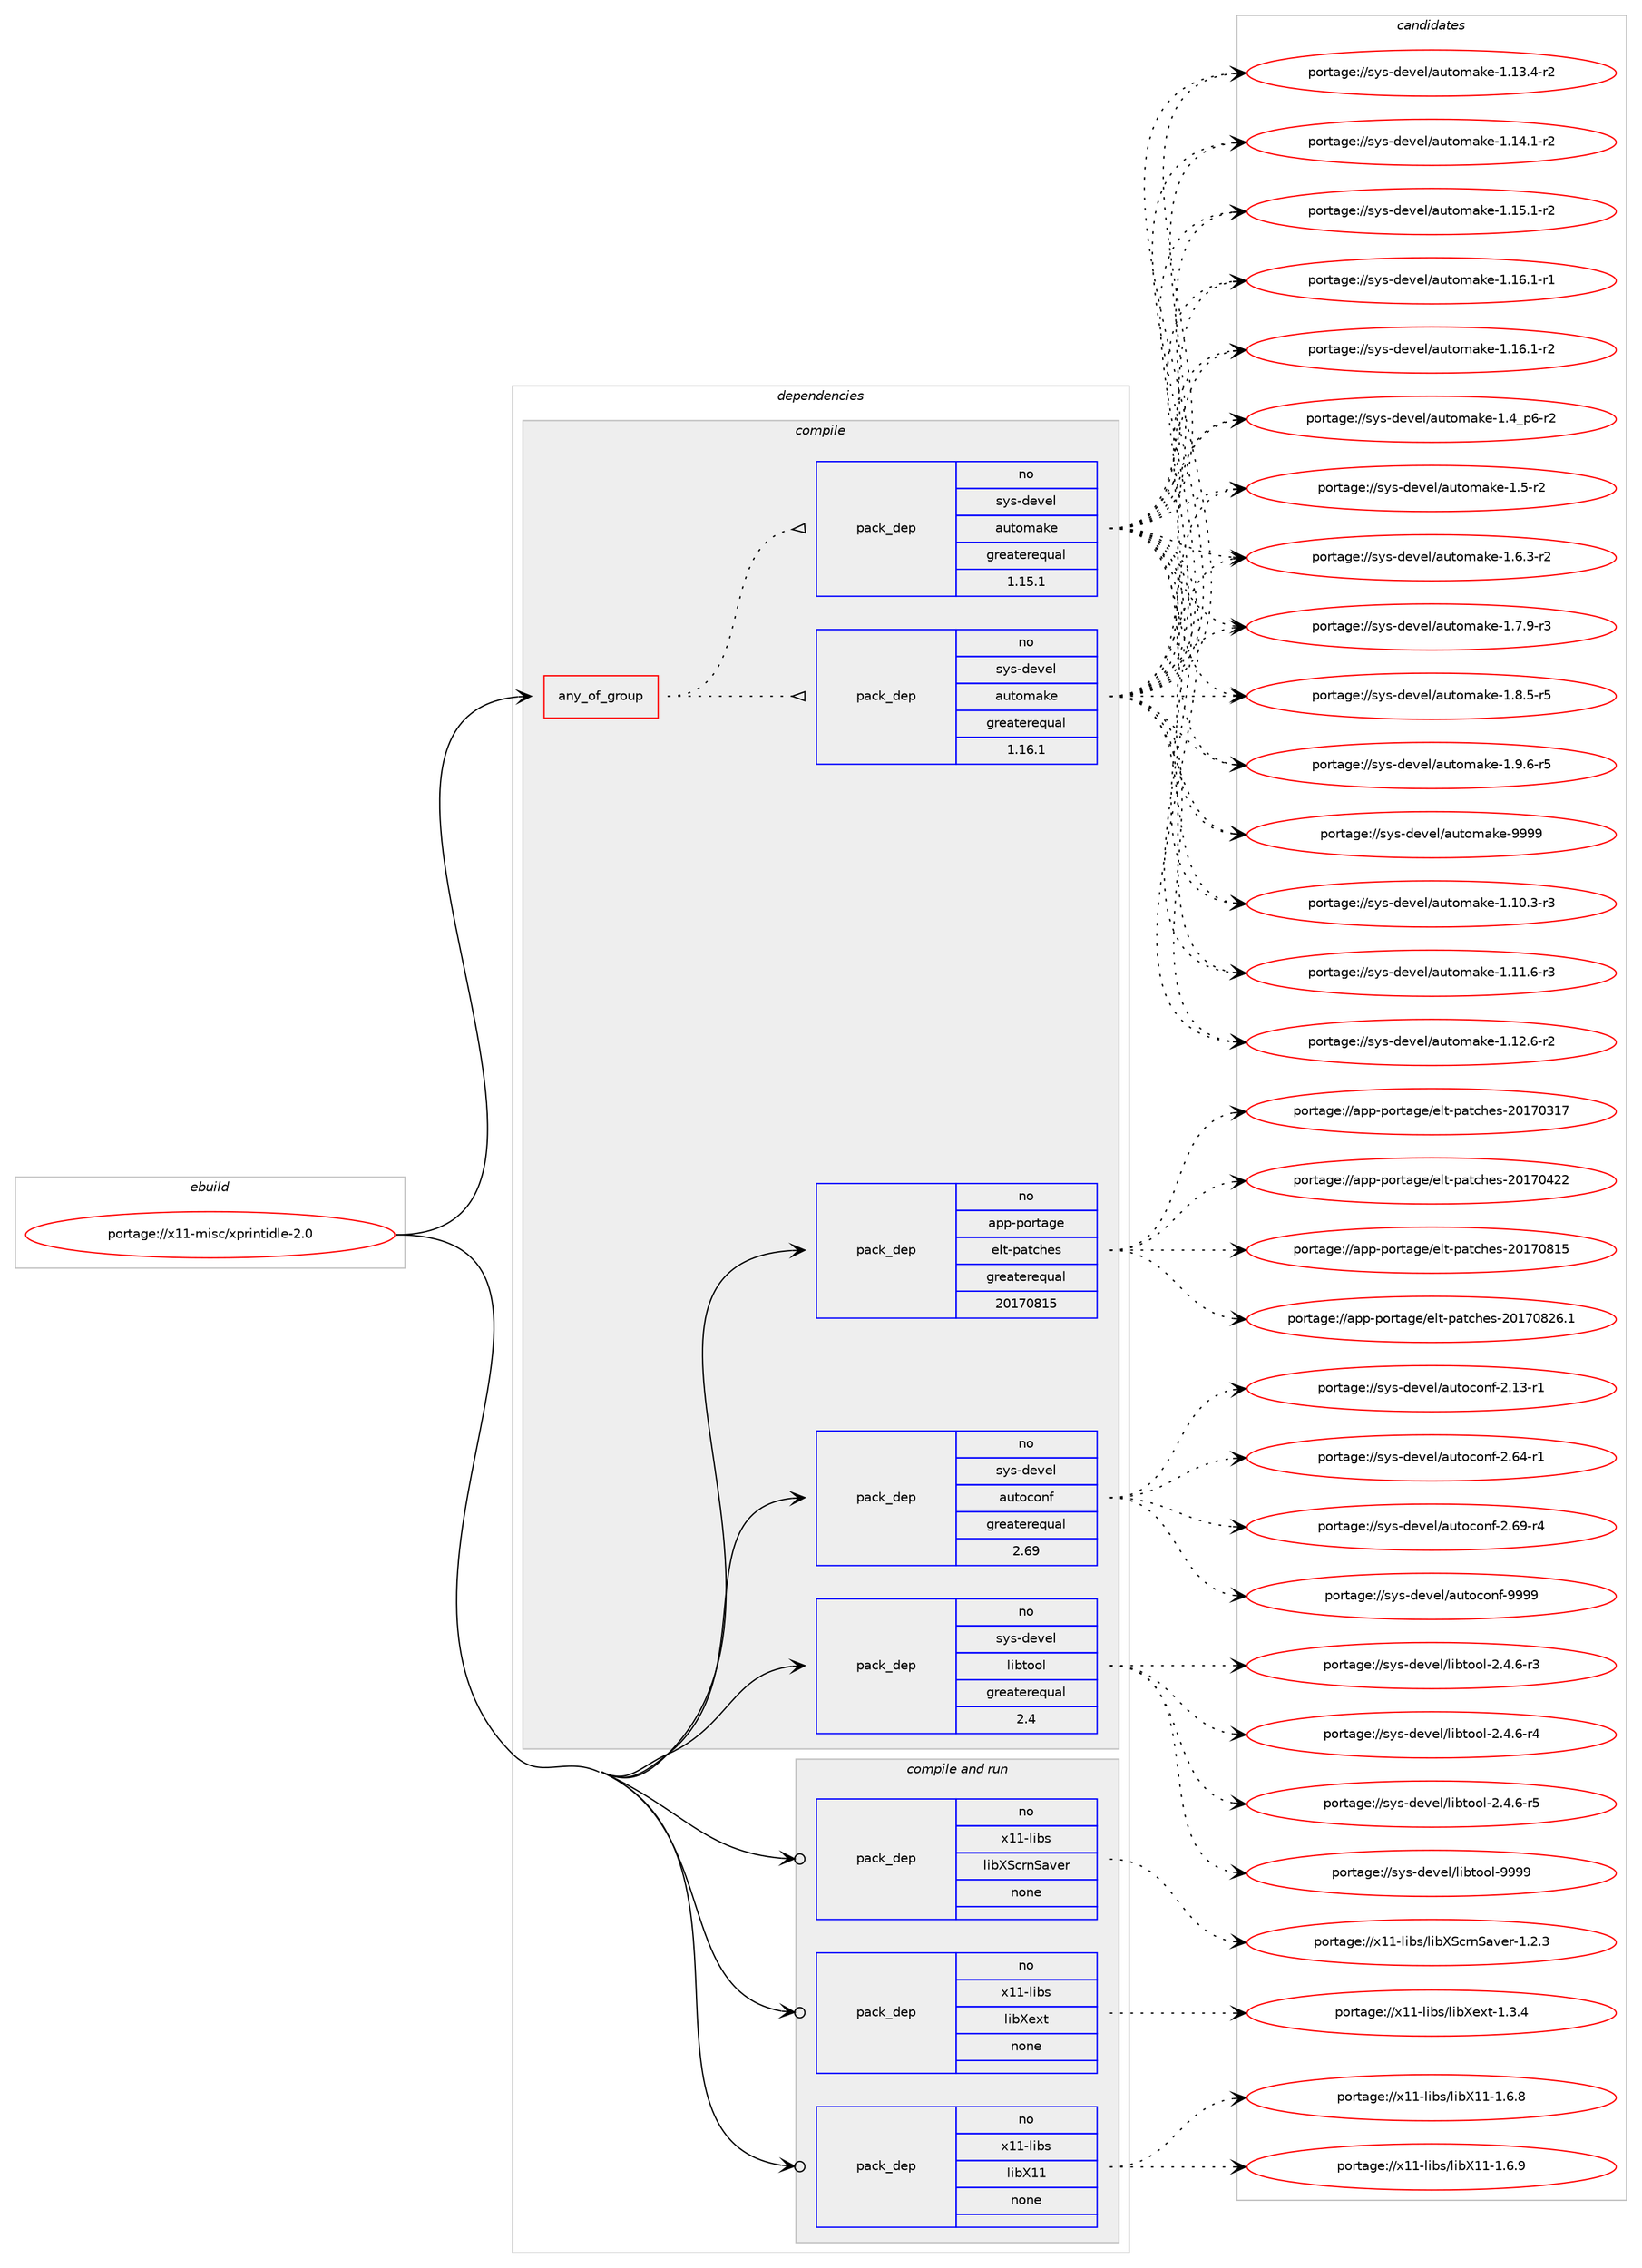 digraph prolog {

# *************
# Graph options
# *************

newrank=true;
concentrate=true;
compound=true;
graph [rankdir=LR,fontname=Helvetica,fontsize=10,ranksep=1.5];#, ranksep=2.5, nodesep=0.2];
edge  [arrowhead=vee];
node  [fontname=Helvetica,fontsize=10];

# **********
# The ebuild
# **********

subgraph cluster_leftcol {
color=gray;
rank=same;
label=<<i>ebuild</i>>;
id [label="portage://x11-misc/xprintidle-2.0", color=red, width=4, href="../x11-misc/xprintidle-2.0.svg"];
}

# ****************
# The dependencies
# ****************

subgraph cluster_midcol {
color=gray;
label=<<i>dependencies</i>>;
subgraph cluster_compile {
fillcolor="#eeeeee";
style=filled;
label=<<i>compile</i>>;
subgraph any7913 {
dependency455509 [label=<<TABLE BORDER="0" CELLBORDER="1" CELLSPACING="0" CELLPADDING="4"><TR><TD CELLPADDING="10">any_of_group</TD></TR></TABLE>>, shape=none, color=red];subgraph pack338569 {
dependency455510 [label=<<TABLE BORDER="0" CELLBORDER="1" CELLSPACING="0" CELLPADDING="4" WIDTH="220"><TR><TD ROWSPAN="6" CELLPADDING="30">pack_dep</TD></TR><TR><TD WIDTH="110">no</TD></TR><TR><TD>sys-devel</TD></TR><TR><TD>automake</TD></TR><TR><TD>greaterequal</TD></TR><TR><TD>1.16.1</TD></TR></TABLE>>, shape=none, color=blue];
}
dependency455509:e -> dependency455510:w [weight=20,style="dotted",arrowhead="oinv"];
subgraph pack338570 {
dependency455511 [label=<<TABLE BORDER="0" CELLBORDER="1" CELLSPACING="0" CELLPADDING="4" WIDTH="220"><TR><TD ROWSPAN="6" CELLPADDING="30">pack_dep</TD></TR><TR><TD WIDTH="110">no</TD></TR><TR><TD>sys-devel</TD></TR><TR><TD>automake</TD></TR><TR><TD>greaterequal</TD></TR><TR><TD>1.15.1</TD></TR></TABLE>>, shape=none, color=blue];
}
dependency455509:e -> dependency455511:w [weight=20,style="dotted",arrowhead="oinv"];
}
id:e -> dependency455509:w [weight=20,style="solid",arrowhead="vee"];
subgraph pack338571 {
dependency455512 [label=<<TABLE BORDER="0" CELLBORDER="1" CELLSPACING="0" CELLPADDING="4" WIDTH="220"><TR><TD ROWSPAN="6" CELLPADDING="30">pack_dep</TD></TR><TR><TD WIDTH="110">no</TD></TR><TR><TD>app-portage</TD></TR><TR><TD>elt-patches</TD></TR><TR><TD>greaterequal</TD></TR><TR><TD>20170815</TD></TR></TABLE>>, shape=none, color=blue];
}
id:e -> dependency455512:w [weight=20,style="solid",arrowhead="vee"];
subgraph pack338572 {
dependency455513 [label=<<TABLE BORDER="0" CELLBORDER="1" CELLSPACING="0" CELLPADDING="4" WIDTH="220"><TR><TD ROWSPAN="6" CELLPADDING="30">pack_dep</TD></TR><TR><TD WIDTH="110">no</TD></TR><TR><TD>sys-devel</TD></TR><TR><TD>autoconf</TD></TR><TR><TD>greaterequal</TD></TR><TR><TD>2.69</TD></TR></TABLE>>, shape=none, color=blue];
}
id:e -> dependency455513:w [weight=20,style="solid",arrowhead="vee"];
subgraph pack338573 {
dependency455514 [label=<<TABLE BORDER="0" CELLBORDER="1" CELLSPACING="0" CELLPADDING="4" WIDTH="220"><TR><TD ROWSPAN="6" CELLPADDING="30">pack_dep</TD></TR><TR><TD WIDTH="110">no</TD></TR><TR><TD>sys-devel</TD></TR><TR><TD>libtool</TD></TR><TR><TD>greaterequal</TD></TR><TR><TD>2.4</TD></TR></TABLE>>, shape=none, color=blue];
}
id:e -> dependency455514:w [weight=20,style="solid",arrowhead="vee"];
}
subgraph cluster_compileandrun {
fillcolor="#eeeeee";
style=filled;
label=<<i>compile and run</i>>;
subgraph pack338574 {
dependency455515 [label=<<TABLE BORDER="0" CELLBORDER="1" CELLSPACING="0" CELLPADDING="4" WIDTH="220"><TR><TD ROWSPAN="6" CELLPADDING="30">pack_dep</TD></TR><TR><TD WIDTH="110">no</TD></TR><TR><TD>x11-libs</TD></TR><TR><TD>libX11</TD></TR><TR><TD>none</TD></TR><TR><TD></TD></TR></TABLE>>, shape=none, color=blue];
}
id:e -> dependency455515:w [weight=20,style="solid",arrowhead="odotvee"];
subgraph pack338575 {
dependency455516 [label=<<TABLE BORDER="0" CELLBORDER="1" CELLSPACING="0" CELLPADDING="4" WIDTH="220"><TR><TD ROWSPAN="6" CELLPADDING="30">pack_dep</TD></TR><TR><TD WIDTH="110">no</TD></TR><TR><TD>x11-libs</TD></TR><TR><TD>libXScrnSaver</TD></TR><TR><TD>none</TD></TR><TR><TD></TD></TR></TABLE>>, shape=none, color=blue];
}
id:e -> dependency455516:w [weight=20,style="solid",arrowhead="odotvee"];
subgraph pack338576 {
dependency455517 [label=<<TABLE BORDER="0" CELLBORDER="1" CELLSPACING="0" CELLPADDING="4" WIDTH="220"><TR><TD ROWSPAN="6" CELLPADDING="30">pack_dep</TD></TR><TR><TD WIDTH="110">no</TD></TR><TR><TD>x11-libs</TD></TR><TR><TD>libXext</TD></TR><TR><TD>none</TD></TR><TR><TD></TD></TR></TABLE>>, shape=none, color=blue];
}
id:e -> dependency455517:w [weight=20,style="solid",arrowhead="odotvee"];
}
subgraph cluster_run {
fillcolor="#eeeeee";
style=filled;
label=<<i>run</i>>;
}
}

# **************
# The candidates
# **************

subgraph cluster_choices {
rank=same;
color=gray;
label=<<i>candidates</i>>;

subgraph choice338569 {
color=black;
nodesep=1;
choiceportage11512111545100101118101108479711711611110997107101454946494846514511451 [label="portage://sys-devel/automake-1.10.3-r3", color=red, width=4,href="../sys-devel/automake-1.10.3-r3.svg"];
choiceportage11512111545100101118101108479711711611110997107101454946494946544511451 [label="portage://sys-devel/automake-1.11.6-r3", color=red, width=4,href="../sys-devel/automake-1.11.6-r3.svg"];
choiceportage11512111545100101118101108479711711611110997107101454946495046544511450 [label="portage://sys-devel/automake-1.12.6-r2", color=red, width=4,href="../sys-devel/automake-1.12.6-r2.svg"];
choiceportage11512111545100101118101108479711711611110997107101454946495146524511450 [label="portage://sys-devel/automake-1.13.4-r2", color=red, width=4,href="../sys-devel/automake-1.13.4-r2.svg"];
choiceportage11512111545100101118101108479711711611110997107101454946495246494511450 [label="portage://sys-devel/automake-1.14.1-r2", color=red, width=4,href="../sys-devel/automake-1.14.1-r2.svg"];
choiceportage11512111545100101118101108479711711611110997107101454946495346494511450 [label="portage://sys-devel/automake-1.15.1-r2", color=red, width=4,href="../sys-devel/automake-1.15.1-r2.svg"];
choiceportage11512111545100101118101108479711711611110997107101454946495446494511449 [label="portage://sys-devel/automake-1.16.1-r1", color=red, width=4,href="../sys-devel/automake-1.16.1-r1.svg"];
choiceportage11512111545100101118101108479711711611110997107101454946495446494511450 [label="portage://sys-devel/automake-1.16.1-r2", color=red, width=4,href="../sys-devel/automake-1.16.1-r2.svg"];
choiceportage115121115451001011181011084797117116111109971071014549465295112544511450 [label="portage://sys-devel/automake-1.4_p6-r2", color=red, width=4,href="../sys-devel/automake-1.4_p6-r2.svg"];
choiceportage11512111545100101118101108479711711611110997107101454946534511450 [label="portage://sys-devel/automake-1.5-r2", color=red, width=4,href="../sys-devel/automake-1.5-r2.svg"];
choiceportage115121115451001011181011084797117116111109971071014549465446514511450 [label="portage://sys-devel/automake-1.6.3-r2", color=red, width=4,href="../sys-devel/automake-1.6.3-r2.svg"];
choiceportage115121115451001011181011084797117116111109971071014549465546574511451 [label="portage://sys-devel/automake-1.7.9-r3", color=red, width=4,href="../sys-devel/automake-1.7.9-r3.svg"];
choiceportage115121115451001011181011084797117116111109971071014549465646534511453 [label="portage://sys-devel/automake-1.8.5-r5", color=red, width=4,href="../sys-devel/automake-1.8.5-r5.svg"];
choiceportage115121115451001011181011084797117116111109971071014549465746544511453 [label="portage://sys-devel/automake-1.9.6-r5", color=red, width=4,href="../sys-devel/automake-1.9.6-r5.svg"];
choiceportage115121115451001011181011084797117116111109971071014557575757 [label="portage://sys-devel/automake-9999", color=red, width=4,href="../sys-devel/automake-9999.svg"];
dependency455510:e -> choiceportage11512111545100101118101108479711711611110997107101454946494846514511451:w [style=dotted,weight="100"];
dependency455510:e -> choiceportage11512111545100101118101108479711711611110997107101454946494946544511451:w [style=dotted,weight="100"];
dependency455510:e -> choiceportage11512111545100101118101108479711711611110997107101454946495046544511450:w [style=dotted,weight="100"];
dependency455510:e -> choiceportage11512111545100101118101108479711711611110997107101454946495146524511450:w [style=dotted,weight="100"];
dependency455510:e -> choiceportage11512111545100101118101108479711711611110997107101454946495246494511450:w [style=dotted,weight="100"];
dependency455510:e -> choiceportage11512111545100101118101108479711711611110997107101454946495346494511450:w [style=dotted,weight="100"];
dependency455510:e -> choiceportage11512111545100101118101108479711711611110997107101454946495446494511449:w [style=dotted,weight="100"];
dependency455510:e -> choiceportage11512111545100101118101108479711711611110997107101454946495446494511450:w [style=dotted,weight="100"];
dependency455510:e -> choiceportage115121115451001011181011084797117116111109971071014549465295112544511450:w [style=dotted,weight="100"];
dependency455510:e -> choiceportage11512111545100101118101108479711711611110997107101454946534511450:w [style=dotted,weight="100"];
dependency455510:e -> choiceportage115121115451001011181011084797117116111109971071014549465446514511450:w [style=dotted,weight="100"];
dependency455510:e -> choiceportage115121115451001011181011084797117116111109971071014549465546574511451:w [style=dotted,weight="100"];
dependency455510:e -> choiceportage115121115451001011181011084797117116111109971071014549465646534511453:w [style=dotted,weight="100"];
dependency455510:e -> choiceportage115121115451001011181011084797117116111109971071014549465746544511453:w [style=dotted,weight="100"];
dependency455510:e -> choiceportage115121115451001011181011084797117116111109971071014557575757:w [style=dotted,weight="100"];
}
subgraph choice338570 {
color=black;
nodesep=1;
choiceportage11512111545100101118101108479711711611110997107101454946494846514511451 [label="portage://sys-devel/automake-1.10.3-r3", color=red, width=4,href="../sys-devel/automake-1.10.3-r3.svg"];
choiceportage11512111545100101118101108479711711611110997107101454946494946544511451 [label="portage://sys-devel/automake-1.11.6-r3", color=red, width=4,href="../sys-devel/automake-1.11.6-r3.svg"];
choiceportage11512111545100101118101108479711711611110997107101454946495046544511450 [label="portage://sys-devel/automake-1.12.6-r2", color=red, width=4,href="../sys-devel/automake-1.12.6-r2.svg"];
choiceportage11512111545100101118101108479711711611110997107101454946495146524511450 [label="portage://sys-devel/automake-1.13.4-r2", color=red, width=4,href="../sys-devel/automake-1.13.4-r2.svg"];
choiceportage11512111545100101118101108479711711611110997107101454946495246494511450 [label="portage://sys-devel/automake-1.14.1-r2", color=red, width=4,href="../sys-devel/automake-1.14.1-r2.svg"];
choiceportage11512111545100101118101108479711711611110997107101454946495346494511450 [label="portage://sys-devel/automake-1.15.1-r2", color=red, width=4,href="../sys-devel/automake-1.15.1-r2.svg"];
choiceportage11512111545100101118101108479711711611110997107101454946495446494511449 [label="portage://sys-devel/automake-1.16.1-r1", color=red, width=4,href="../sys-devel/automake-1.16.1-r1.svg"];
choiceportage11512111545100101118101108479711711611110997107101454946495446494511450 [label="portage://sys-devel/automake-1.16.1-r2", color=red, width=4,href="../sys-devel/automake-1.16.1-r2.svg"];
choiceportage115121115451001011181011084797117116111109971071014549465295112544511450 [label="portage://sys-devel/automake-1.4_p6-r2", color=red, width=4,href="../sys-devel/automake-1.4_p6-r2.svg"];
choiceportage11512111545100101118101108479711711611110997107101454946534511450 [label="portage://sys-devel/automake-1.5-r2", color=red, width=4,href="../sys-devel/automake-1.5-r2.svg"];
choiceportage115121115451001011181011084797117116111109971071014549465446514511450 [label="portage://sys-devel/automake-1.6.3-r2", color=red, width=4,href="../sys-devel/automake-1.6.3-r2.svg"];
choiceportage115121115451001011181011084797117116111109971071014549465546574511451 [label="portage://sys-devel/automake-1.7.9-r3", color=red, width=4,href="../sys-devel/automake-1.7.9-r3.svg"];
choiceportage115121115451001011181011084797117116111109971071014549465646534511453 [label="portage://sys-devel/automake-1.8.5-r5", color=red, width=4,href="../sys-devel/automake-1.8.5-r5.svg"];
choiceportage115121115451001011181011084797117116111109971071014549465746544511453 [label="portage://sys-devel/automake-1.9.6-r5", color=red, width=4,href="../sys-devel/automake-1.9.6-r5.svg"];
choiceportage115121115451001011181011084797117116111109971071014557575757 [label="portage://sys-devel/automake-9999", color=red, width=4,href="../sys-devel/automake-9999.svg"];
dependency455511:e -> choiceportage11512111545100101118101108479711711611110997107101454946494846514511451:w [style=dotted,weight="100"];
dependency455511:e -> choiceportage11512111545100101118101108479711711611110997107101454946494946544511451:w [style=dotted,weight="100"];
dependency455511:e -> choiceportage11512111545100101118101108479711711611110997107101454946495046544511450:w [style=dotted,weight="100"];
dependency455511:e -> choiceportage11512111545100101118101108479711711611110997107101454946495146524511450:w [style=dotted,weight="100"];
dependency455511:e -> choiceportage11512111545100101118101108479711711611110997107101454946495246494511450:w [style=dotted,weight="100"];
dependency455511:e -> choiceportage11512111545100101118101108479711711611110997107101454946495346494511450:w [style=dotted,weight="100"];
dependency455511:e -> choiceportage11512111545100101118101108479711711611110997107101454946495446494511449:w [style=dotted,weight="100"];
dependency455511:e -> choiceportage11512111545100101118101108479711711611110997107101454946495446494511450:w [style=dotted,weight="100"];
dependency455511:e -> choiceportage115121115451001011181011084797117116111109971071014549465295112544511450:w [style=dotted,weight="100"];
dependency455511:e -> choiceportage11512111545100101118101108479711711611110997107101454946534511450:w [style=dotted,weight="100"];
dependency455511:e -> choiceportage115121115451001011181011084797117116111109971071014549465446514511450:w [style=dotted,weight="100"];
dependency455511:e -> choiceportage115121115451001011181011084797117116111109971071014549465546574511451:w [style=dotted,weight="100"];
dependency455511:e -> choiceportage115121115451001011181011084797117116111109971071014549465646534511453:w [style=dotted,weight="100"];
dependency455511:e -> choiceportage115121115451001011181011084797117116111109971071014549465746544511453:w [style=dotted,weight="100"];
dependency455511:e -> choiceportage115121115451001011181011084797117116111109971071014557575757:w [style=dotted,weight="100"];
}
subgraph choice338571 {
color=black;
nodesep=1;
choiceportage97112112451121111141169710310147101108116451129711699104101115455048495548514955 [label="portage://app-portage/elt-patches-20170317", color=red, width=4,href="../app-portage/elt-patches-20170317.svg"];
choiceportage97112112451121111141169710310147101108116451129711699104101115455048495548525050 [label="portage://app-portage/elt-patches-20170422", color=red, width=4,href="../app-portage/elt-patches-20170422.svg"];
choiceportage97112112451121111141169710310147101108116451129711699104101115455048495548564953 [label="portage://app-portage/elt-patches-20170815", color=red, width=4,href="../app-portage/elt-patches-20170815.svg"];
choiceportage971121124511211111411697103101471011081164511297116991041011154550484955485650544649 [label="portage://app-portage/elt-patches-20170826.1", color=red, width=4,href="../app-portage/elt-patches-20170826.1.svg"];
dependency455512:e -> choiceportage97112112451121111141169710310147101108116451129711699104101115455048495548514955:w [style=dotted,weight="100"];
dependency455512:e -> choiceportage97112112451121111141169710310147101108116451129711699104101115455048495548525050:w [style=dotted,weight="100"];
dependency455512:e -> choiceportage97112112451121111141169710310147101108116451129711699104101115455048495548564953:w [style=dotted,weight="100"];
dependency455512:e -> choiceportage971121124511211111411697103101471011081164511297116991041011154550484955485650544649:w [style=dotted,weight="100"];
}
subgraph choice338572 {
color=black;
nodesep=1;
choiceportage1151211154510010111810110847971171161119911111010245504649514511449 [label="portage://sys-devel/autoconf-2.13-r1", color=red, width=4,href="../sys-devel/autoconf-2.13-r1.svg"];
choiceportage1151211154510010111810110847971171161119911111010245504654524511449 [label="portage://sys-devel/autoconf-2.64-r1", color=red, width=4,href="../sys-devel/autoconf-2.64-r1.svg"];
choiceportage1151211154510010111810110847971171161119911111010245504654574511452 [label="portage://sys-devel/autoconf-2.69-r4", color=red, width=4,href="../sys-devel/autoconf-2.69-r4.svg"];
choiceportage115121115451001011181011084797117116111991111101024557575757 [label="portage://sys-devel/autoconf-9999", color=red, width=4,href="../sys-devel/autoconf-9999.svg"];
dependency455513:e -> choiceportage1151211154510010111810110847971171161119911111010245504649514511449:w [style=dotted,weight="100"];
dependency455513:e -> choiceportage1151211154510010111810110847971171161119911111010245504654524511449:w [style=dotted,weight="100"];
dependency455513:e -> choiceportage1151211154510010111810110847971171161119911111010245504654574511452:w [style=dotted,weight="100"];
dependency455513:e -> choiceportage115121115451001011181011084797117116111991111101024557575757:w [style=dotted,weight="100"];
}
subgraph choice338573 {
color=black;
nodesep=1;
choiceportage1151211154510010111810110847108105981161111111084550465246544511451 [label="portage://sys-devel/libtool-2.4.6-r3", color=red, width=4,href="../sys-devel/libtool-2.4.6-r3.svg"];
choiceportage1151211154510010111810110847108105981161111111084550465246544511452 [label="portage://sys-devel/libtool-2.4.6-r4", color=red, width=4,href="../sys-devel/libtool-2.4.6-r4.svg"];
choiceportage1151211154510010111810110847108105981161111111084550465246544511453 [label="portage://sys-devel/libtool-2.4.6-r5", color=red, width=4,href="../sys-devel/libtool-2.4.6-r5.svg"];
choiceportage1151211154510010111810110847108105981161111111084557575757 [label="portage://sys-devel/libtool-9999", color=red, width=4,href="../sys-devel/libtool-9999.svg"];
dependency455514:e -> choiceportage1151211154510010111810110847108105981161111111084550465246544511451:w [style=dotted,weight="100"];
dependency455514:e -> choiceportage1151211154510010111810110847108105981161111111084550465246544511452:w [style=dotted,weight="100"];
dependency455514:e -> choiceportage1151211154510010111810110847108105981161111111084550465246544511453:w [style=dotted,weight="100"];
dependency455514:e -> choiceportage1151211154510010111810110847108105981161111111084557575757:w [style=dotted,weight="100"];
}
subgraph choice338574 {
color=black;
nodesep=1;
choiceportage120494945108105981154710810598884949454946544656 [label="portage://x11-libs/libX11-1.6.8", color=red, width=4,href="../x11-libs/libX11-1.6.8.svg"];
choiceportage120494945108105981154710810598884949454946544657 [label="portage://x11-libs/libX11-1.6.9", color=red, width=4,href="../x11-libs/libX11-1.6.9.svg"];
dependency455515:e -> choiceportage120494945108105981154710810598884949454946544656:w [style=dotted,weight="100"];
dependency455515:e -> choiceportage120494945108105981154710810598884949454946544657:w [style=dotted,weight="100"];
}
subgraph choice338575 {
color=black;
nodesep=1;
choiceportage1204949451081059811547108105988883991141108397118101114454946504651 [label="portage://x11-libs/libXScrnSaver-1.2.3", color=red, width=4,href="../x11-libs/libXScrnSaver-1.2.3.svg"];
dependency455516:e -> choiceportage1204949451081059811547108105988883991141108397118101114454946504651:w [style=dotted,weight="100"];
}
subgraph choice338576 {
color=black;
nodesep=1;
choiceportage12049494510810598115471081059888101120116454946514652 [label="portage://x11-libs/libXext-1.3.4", color=red, width=4,href="../x11-libs/libXext-1.3.4.svg"];
dependency455517:e -> choiceportage12049494510810598115471081059888101120116454946514652:w [style=dotted,weight="100"];
}
}

}
